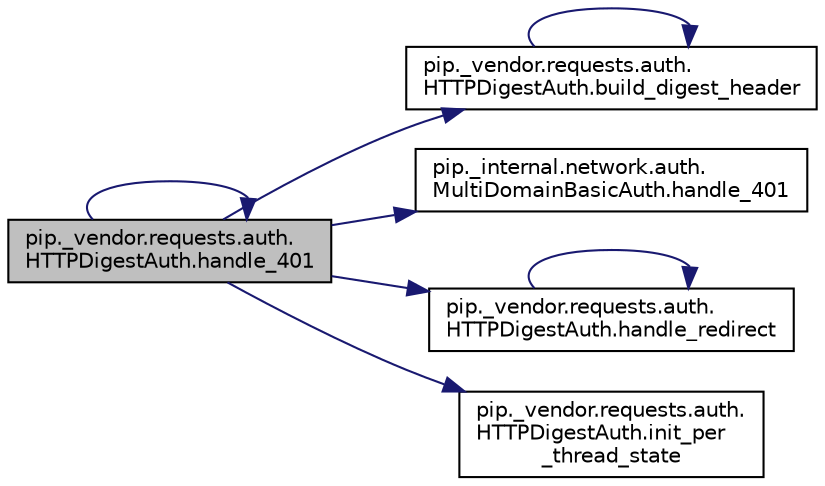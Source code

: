 digraph "pip._vendor.requests.auth.HTTPDigestAuth.handle_401"
{
 // LATEX_PDF_SIZE
  edge [fontname="Helvetica",fontsize="10",labelfontname="Helvetica",labelfontsize="10"];
  node [fontname="Helvetica",fontsize="10",shape=record];
  rankdir="LR";
  Node1 [label="pip._vendor.requests.auth.\lHTTPDigestAuth.handle_401",height=0.2,width=0.4,color="black", fillcolor="grey75", style="filled", fontcolor="black",tooltip=" "];
  Node1 -> Node2 [color="midnightblue",fontsize="10",style="solid",fontname="Helvetica"];
  Node2 [label="pip._vendor.requests.auth.\lHTTPDigestAuth.build_digest_header",height=0.2,width=0.4,color="black", fillcolor="white", style="filled",URL="$d2/de6/classpip_1_1__vendor_1_1requests_1_1auth_1_1_h_t_t_p_digest_auth.html#abde421db9e46c01b7f2d5b78b6cc3c07",tooltip=" "];
  Node2 -> Node2 [color="midnightblue",fontsize="10",style="solid",fontname="Helvetica"];
  Node1 -> Node1 [color="midnightblue",fontsize="10",style="solid",fontname="Helvetica"];
  Node1 -> Node3 [color="midnightblue",fontsize="10",style="solid",fontname="Helvetica"];
  Node3 [label="pip._internal.network.auth.\lMultiDomainBasicAuth.handle_401",height=0.2,width=0.4,color="black", fillcolor="white", style="filled",URL="$df/d98/classpip_1_1__internal_1_1network_1_1auth_1_1_multi_domain_basic_auth.html#aeac66746a2db5a8ed5998baf1dba7017",tooltip=" "];
  Node1 -> Node4 [color="midnightblue",fontsize="10",style="solid",fontname="Helvetica"];
  Node4 [label="pip._vendor.requests.auth.\lHTTPDigestAuth.handle_redirect",height=0.2,width=0.4,color="black", fillcolor="white", style="filled",URL="$d2/de6/classpip_1_1__vendor_1_1requests_1_1auth_1_1_h_t_t_p_digest_auth.html#a2cecd17c0849b13f1dad7ac47317350b",tooltip=" "];
  Node4 -> Node4 [color="midnightblue",fontsize="10",style="solid",fontname="Helvetica"];
  Node1 -> Node5 [color="midnightblue",fontsize="10",style="solid",fontname="Helvetica"];
  Node5 [label="pip._vendor.requests.auth.\lHTTPDigestAuth.init_per\l_thread_state",height=0.2,width=0.4,color="black", fillcolor="white", style="filled",URL="$d2/de6/classpip_1_1__vendor_1_1requests_1_1auth_1_1_h_t_t_p_digest_auth.html#a9d566117b579fd34e43b19e0d70ee374",tooltip=" "];
}
